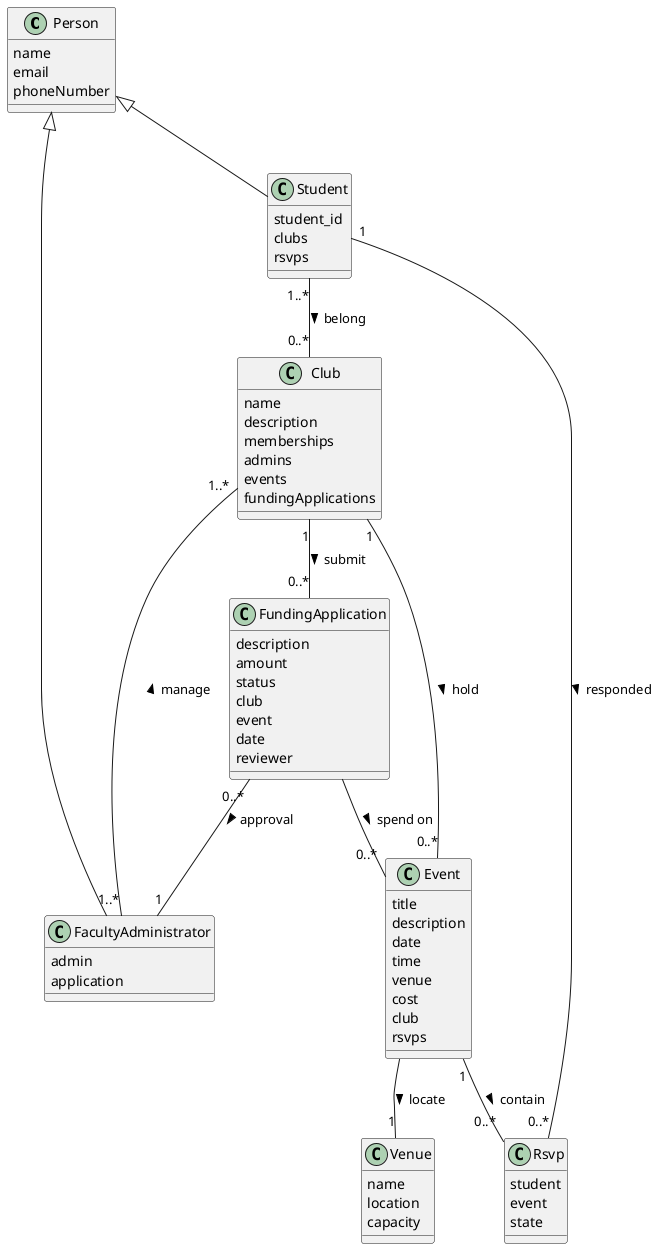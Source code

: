 @startuml 123
class Person{
    name
    email
    phoneNumber
}

class Student{
    student_id
    clubs
    rsvps
}

class FacultyAdministrator{
    admin
    application
}

class Club{
    name
    description
    memberships
    admins
    events
    fundingApplications
}

class Venue{
    name
    location
    capacity
}

class Event{
    title
    description
    date
    time
    venue
    cost
    club
    rsvps
}

class FundingApplication{
    description
    amount
    status
    club
    event
    date
    reviewer
}

class Rsvp{
    student
    event
    state
}
Person <|-- Student
Person <|-- FacultyAdministrator
Student "1..*" -- "0..*" Club : belong >
FundingApplication "0..*"--"1" FacultyAdministrator: approval >
Club "1" -- "0..*" Event : hold >
Event  -- "1" Venue : locate >
Student "1" -- "0..*" Rsvp : responded >
Event "1" -- "0..*" Rsvp : contain >
Club "1"--"0..*" FundingApplication : submit >
FundingApplication  -- "0..*" Event : spend on >
FacultyAdministrator "1..*" -- "1..*" Club : manage >
@enduml
